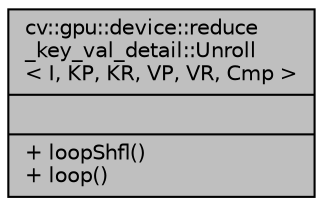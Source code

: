 digraph "cv::gpu::device::reduce_key_val_detail::Unroll&lt; I, KP, KR, VP, VR, Cmp &gt;"
{
 // LATEX_PDF_SIZE
  edge [fontname="Helvetica",fontsize="10",labelfontname="Helvetica",labelfontsize="10"];
  node [fontname="Helvetica",fontsize="10",shape=record];
  Node1 [label="{cv::gpu::device::reduce\l_key_val_detail::Unroll\l\< I, KP, KR, VP, VR, Cmp \>\n||+ loopShfl()\l+ loop()\l}",height=0.2,width=0.4,color="black", fillcolor="grey75", style="filled", fontcolor="black",tooltip=" "];
}
